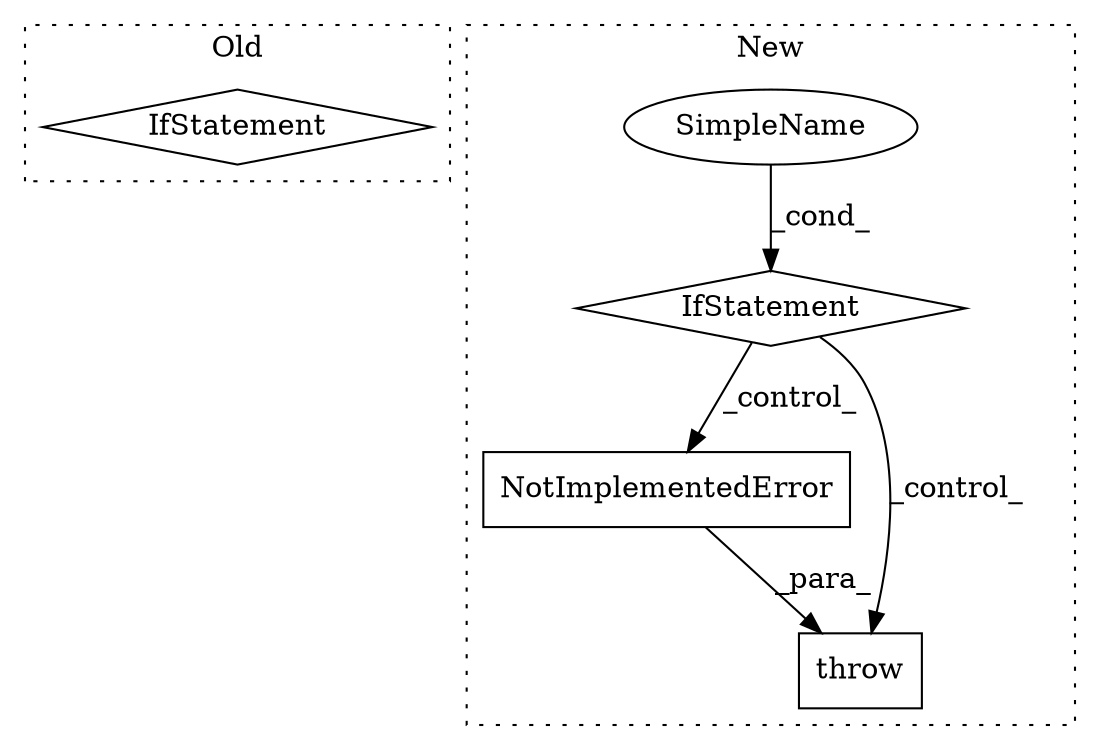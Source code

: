 digraph G {
subgraph cluster0 {
1 [label="IfStatement" a="25" s="14160,14197" l="4,2" shape="diamond"];
label = "Old";
style="dotted";
}
subgraph cluster1 {
2 [label="NotImplementedError" a="32" s="15175,15274" l="20,1" shape="box"];
3 [label="throw" a="53" s="15169" l="6" shape="box"];
4 [label="IfStatement" a="25" s="14890,14936" l="10,2" shape="diamond"];
5 [label="SimpleName" a="42" s="" l="" shape="ellipse"];
label = "New";
style="dotted";
}
2 -> 3 [label="_para_"];
4 -> 2 [label="_control_"];
4 -> 3 [label="_control_"];
5 -> 4 [label="_cond_"];
}